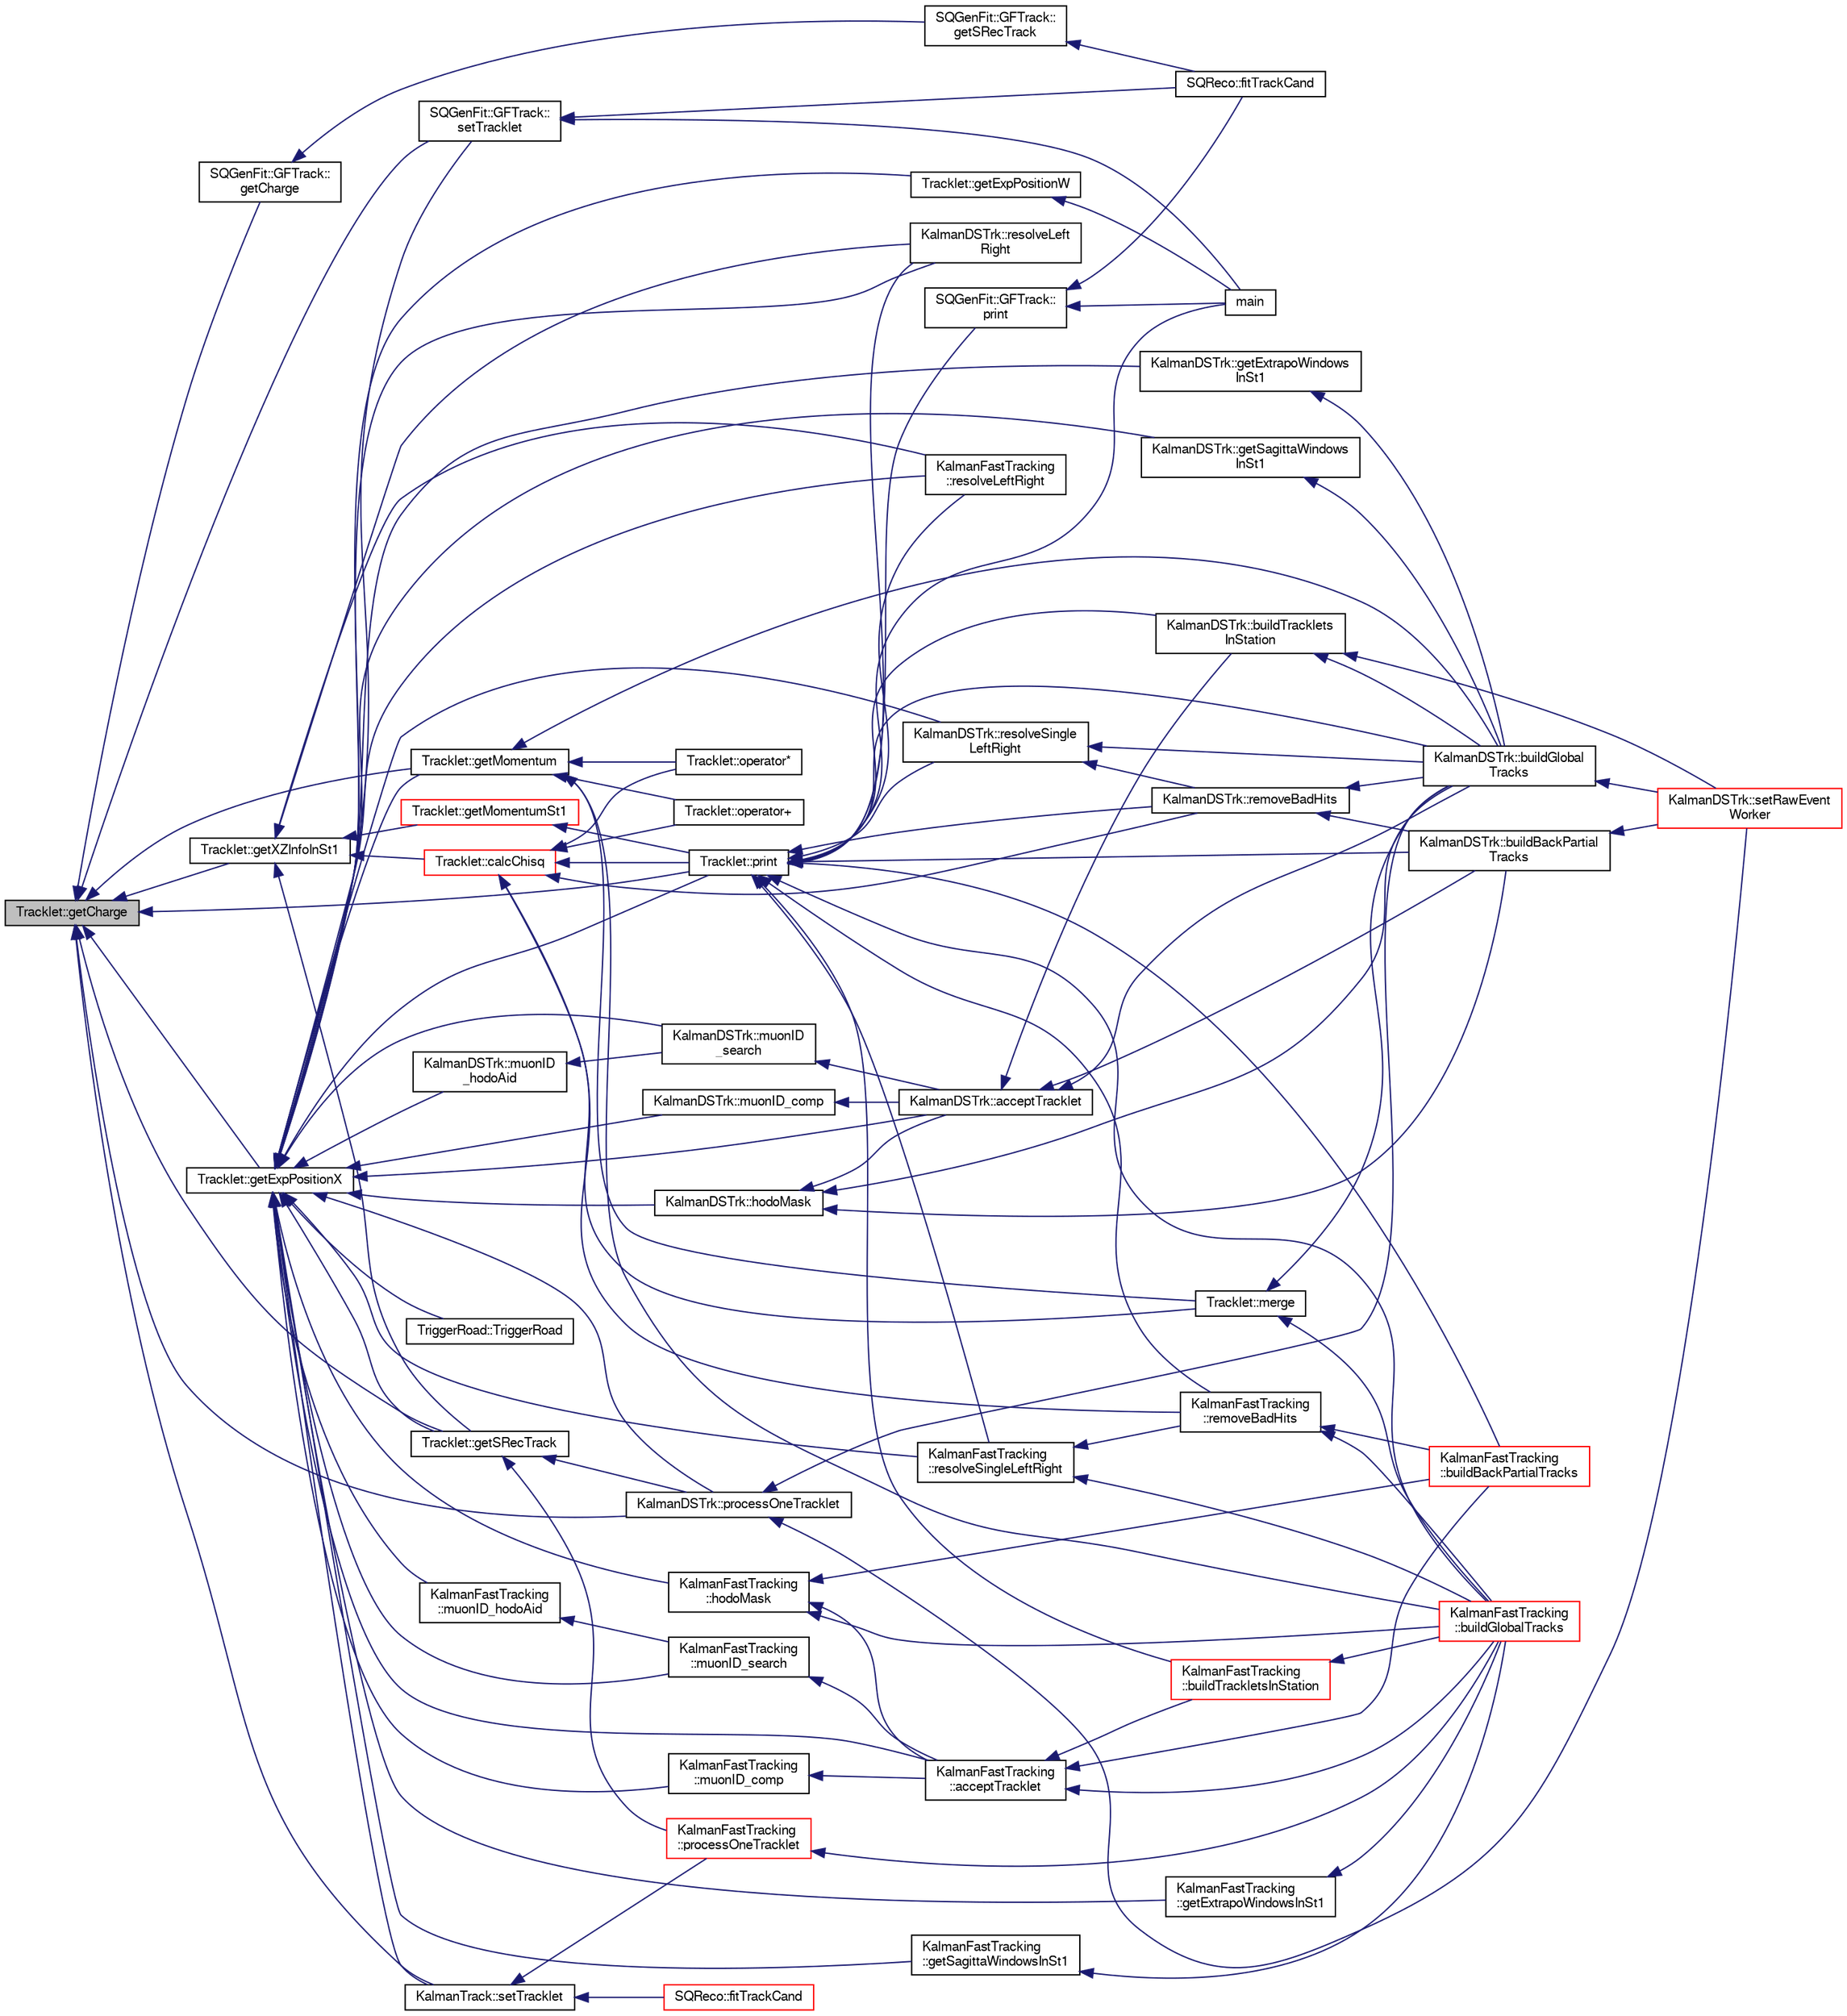digraph "Tracklet::getCharge"
{
  bgcolor="transparent";
  edge [fontname="FreeSans",fontsize="10",labelfontname="FreeSans",labelfontsize="10"];
  node [fontname="FreeSans",fontsize="10",shape=record];
  rankdir="LR";
  Node1 [label="Tracklet::getCharge",height=0.2,width=0.4,color="black", fillcolor="grey75", style="filled" fontcolor="black"];
  Node1 -> Node2 [dir="back",color="midnightblue",fontsize="10",style="solid",fontname="FreeSans"];
  Node2 [label="SQGenFit::GFTrack::\lgetCharge",height=0.2,width=0.4,color="black",URL="$d2/d6b/classSQGenFit_1_1GFTrack.html#ae33e1158068ee975ecd9d33343609bd6"];
  Node2 -> Node3 [dir="back",color="midnightblue",fontsize="10",style="solid",fontname="FreeSans"];
  Node3 [label="SQGenFit::GFTrack::\lgetSRecTrack",height=0.2,width=0.4,color="black",URL="$d2/d6b/classSQGenFit_1_1GFTrack.html#a4c47a82cf378aae1787e2dc4d168b658"];
  Node3 -> Node4 [dir="back",color="midnightblue",fontsize="10",style="solid",fontname="FreeSans"];
  Node4 [label="SQReco::fitTrackCand",height=0.2,width=0.4,color="black",URL="$df/df2/classSQReco.html#a32bb088e7896b2ecdb5b9aa4df1f6a50"];
  Node1 -> Node5 [dir="back",color="midnightblue",fontsize="10",style="solid",fontname="FreeSans"];
  Node5 [label="Tracklet::getExpPositionX",height=0.2,width=0.4,color="black",URL="$d2/d26/classTracklet.html#a34dc65d53a8d13dd4f2cf35ee7f24573"];
  Node5 -> Node6 [dir="back",color="midnightblue",fontsize="10",style="solid",fontname="FreeSans"];
  Node6 [label="Tracklet::getExpPositionW",height=0.2,width=0.4,color="black",URL="$d2/d26/classTracklet.html#ab125c1619403036725588cd05b653407"];
  Node6 -> Node7 [dir="back",color="midnightblue",fontsize="10",style="solid",fontname="FreeSans"];
  Node7 [label="main",height=0.2,width=0.4,color="black",URL="$db/d86/test__minimum_8cxx.html#a0ddf1224851353fc92bfbff6f499fa97"];
  Node5 -> Node8 [dir="back",color="midnightblue",fontsize="10",style="solid",fontname="FreeSans"];
  Node8 [label="Tracklet::getMomentum",height=0.2,width=0.4,color="black",URL="$d2/d26/classTracklet.html#a766bdd8c80191d06012bb3d0b7d8c889"];
  Node8 -> Node9 [dir="back",color="midnightblue",fontsize="10",style="solid",fontname="FreeSans"];
  Node9 [label="Tracklet::operator+",height=0.2,width=0.4,color="black",URL="$d2/d26/classTracklet.html#a0e6fb425d4423914f238597eef32ca60"];
  Node8 -> Node10 [dir="back",color="midnightblue",fontsize="10",style="solid",fontname="FreeSans"];
  Node10 [label="Tracklet::operator*",height=0.2,width=0.4,color="black",URL="$d2/d26/classTracklet.html#a78f7ac6a09d7778af318fcb72f73a13d"];
  Node8 -> Node11 [dir="back",color="midnightblue",fontsize="10",style="solid",fontname="FreeSans"];
  Node11 [label="Tracklet::merge",height=0.2,width=0.4,color="black",URL="$d2/d26/classTracklet.html#aee5b5f15d7f0485b9bb3897defcea876"];
  Node11 -> Node12 [dir="back",color="midnightblue",fontsize="10",style="solid",fontname="FreeSans"];
  Node12 [label="KalmanFastTracking\l::buildGlobalTracks",height=0.2,width=0.4,color="red",URL="$d3/d46/classKalmanFastTracking.html#a53c93bc5e58b3560d1cfb42e84bbe95c"];
  Node11 -> Node13 [dir="back",color="midnightblue",fontsize="10",style="solid",fontname="FreeSans"];
  Node13 [label="KalmanDSTrk::buildGlobal\lTracks",height=0.2,width=0.4,color="black",URL="$db/daa/classKalmanDSTrk.html#adf4981f081f2606bf3412851eaa62eb0"];
  Node13 -> Node14 [dir="back",color="midnightblue",fontsize="10",style="solid",fontname="FreeSans"];
  Node14 [label="KalmanDSTrk::setRawEvent\lWorker",height=0.2,width=0.4,color="red",URL="$db/daa/classKalmanDSTrk.html#a58ceb0cdcf685588b2a543d7a9c2bf9d"];
  Node8 -> Node12 [dir="back",color="midnightblue",fontsize="10",style="solid",fontname="FreeSans"];
  Node8 -> Node13 [dir="back",color="midnightblue",fontsize="10",style="solid",fontname="FreeSans"];
  Node5 -> Node15 [dir="back",color="midnightblue",fontsize="10",style="solid",fontname="FreeSans"];
  Node15 [label="Tracklet::getSRecTrack",height=0.2,width=0.4,color="black",URL="$d2/d26/classTracklet.html#aa0ca7e43f4d1359b0068c35299a70db5"];
  Node15 -> Node16 [dir="back",color="midnightblue",fontsize="10",style="solid",fontname="FreeSans"];
  Node16 [label="KalmanFastTracking\l::processOneTracklet",height=0.2,width=0.4,color="red",URL="$d3/d46/classKalmanFastTracking.html#ac0b6441647d023db04c618a35fd2a8cd",tooltip="Track fitting stuff. "];
  Node16 -> Node12 [dir="back",color="midnightblue",fontsize="10",style="solid",fontname="FreeSans"];
  Node15 -> Node17 [dir="back",color="midnightblue",fontsize="10",style="solid",fontname="FreeSans"];
  Node17 [label="KalmanDSTrk::processOneTracklet",height=0.2,width=0.4,color="black",URL="$db/daa/classKalmanDSTrk.html#ace95cba717e2c3b24dfb46e8d458f61a",tooltip="Track fitting stuff. "];
  Node17 -> Node13 [dir="back",color="midnightblue",fontsize="10",style="solid",fontname="FreeSans"];
  Node17 -> Node14 [dir="back",color="midnightblue",fontsize="10",style="solid",fontname="FreeSans"];
  Node5 -> Node18 [dir="back",color="midnightblue",fontsize="10",style="solid",fontname="FreeSans"];
  Node18 [label="Tracklet::print",height=0.2,width=0.4,color="black",URL="$d2/d26/classTracklet.html#ae35d72a1a17879f996f97a31df948db4"];
  Node18 -> Node19 [dir="back",color="midnightblue",fontsize="10",style="solid",fontname="FreeSans"];
  Node19 [label="KalmanFastTracking\l::buildBackPartialTracks",height=0.2,width=0.4,color="red",URL="$d3/d46/classKalmanFastTracking.html#a53e313d5cd40faa789fbe1dbe716f192"];
  Node18 -> Node12 [dir="back",color="midnightblue",fontsize="10",style="solid",fontname="FreeSans"];
  Node18 -> Node20 [dir="back",color="midnightblue",fontsize="10",style="solid",fontname="FreeSans"];
  Node20 [label="KalmanFastTracking\l::resolveLeftRight",height=0.2,width=0.4,color="black",URL="$d3/d46/classKalmanFastTracking.html#a85b3cc71d34ec9adabb6956b0a279821"];
  Node18 -> Node21 [dir="back",color="midnightblue",fontsize="10",style="solid",fontname="FreeSans"];
  Node21 [label="KalmanFastTracking\l::resolveSingleLeftRight",height=0.2,width=0.4,color="black",URL="$d3/d46/classKalmanFastTracking.html#ac550362b5ae3fca6231ae3f0e5259a62"];
  Node21 -> Node12 [dir="back",color="midnightblue",fontsize="10",style="solid",fontname="FreeSans"];
  Node21 -> Node22 [dir="back",color="midnightblue",fontsize="10",style="solid",fontname="FreeSans"];
  Node22 [label="KalmanFastTracking\l::removeBadHits",height=0.2,width=0.4,color="black",URL="$d3/d46/classKalmanFastTracking.html#a1f8aefdf54827f85127e60787ac08053"];
  Node22 -> Node19 [dir="back",color="midnightblue",fontsize="10",style="solid",fontname="FreeSans"];
  Node22 -> Node12 [dir="back",color="midnightblue",fontsize="10",style="solid",fontname="FreeSans"];
  Node18 -> Node22 [dir="back",color="midnightblue",fontsize="10",style="solid",fontname="FreeSans"];
  Node18 -> Node23 [dir="back",color="midnightblue",fontsize="10",style="solid",fontname="FreeSans"];
  Node23 [label="KalmanFastTracking\l::buildTrackletsInStation",height=0.2,width=0.4,color="red",URL="$d3/d46/classKalmanFastTracking.html#a4aab1bd454f44de3a3ed2569efeca4b7",tooltip="Tracklet finding stuff. "];
  Node23 -> Node12 [dir="back",color="midnightblue",fontsize="10",style="solid",fontname="FreeSans"];
  Node18 -> Node24 [dir="back",color="midnightblue",fontsize="10",style="solid",fontname="FreeSans"];
  Node24 [label="KalmanDSTrk::buildBackPartial\lTracks",height=0.2,width=0.4,color="black",URL="$db/daa/classKalmanDSTrk.html#a1d246a6aacb8828783f887e82bb74cd1"];
  Node24 -> Node14 [dir="back",color="midnightblue",fontsize="10",style="solid",fontname="FreeSans"];
  Node18 -> Node13 [dir="back",color="midnightblue",fontsize="10",style="solid",fontname="FreeSans"];
  Node18 -> Node25 [dir="back",color="midnightblue",fontsize="10",style="solid",fontname="FreeSans"];
  Node25 [label="KalmanDSTrk::resolveLeft\lRight",height=0.2,width=0.4,color="black",URL="$db/daa/classKalmanDSTrk.html#aaeca9d42cf00a9eec5c106f44bab986c"];
  Node18 -> Node26 [dir="back",color="midnightblue",fontsize="10",style="solid",fontname="FreeSans"];
  Node26 [label="KalmanDSTrk::resolveSingle\lLeftRight",height=0.2,width=0.4,color="black",URL="$db/daa/classKalmanDSTrk.html#a21fe29527e13bd2493781fc87c8c3a61"];
  Node26 -> Node13 [dir="back",color="midnightblue",fontsize="10",style="solid",fontname="FreeSans"];
  Node26 -> Node27 [dir="back",color="midnightblue",fontsize="10",style="solid",fontname="FreeSans"];
  Node27 [label="KalmanDSTrk::removeBadHits",height=0.2,width=0.4,color="black",URL="$db/daa/classKalmanDSTrk.html#a3f6e88dab44e27eebd46211c27a144ec"];
  Node27 -> Node24 [dir="back",color="midnightblue",fontsize="10",style="solid",fontname="FreeSans"];
  Node27 -> Node13 [dir="back",color="midnightblue",fontsize="10",style="solid",fontname="FreeSans"];
  Node18 -> Node27 [dir="back",color="midnightblue",fontsize="10",style="solid",fontname="FreeSans"];
  Node18 -> Node28 [dir="back",color="midnightblue",fontsize="10",style="solid",fontname="FreeSans"];
  Node28 [label="KalmanDSTrk::buildTracklets\lInStation",height=0.2,width=0.4,color="black",URL="$db/daa/classKalmanDSTrk.html#ab77ac8dc274c5df2658d12c96494d29e",tooltip="Tracklet finding stuff. "];
  Node28 -> Node13 [dir="back",color="midnightblue",fontsize="10",style="solid",fontname="FreeSans"];
  Node28 -> Node14 [dir="back",color="midnightblue",fontsize="10",style="solid",fontname="FreeSans"];
  Node18 -> Node29 [dir="back",color="midnightblue",fontsize="10",style="solid",fontname="FreeSans"];
  Node29 [label="SQGenFit::GFTrack::\lprint",height=0.2,width=0.4,color="black",URL="$d2/d6b/classSQGenFit_1_1GFTrack.html#a11e6a9fba368ce5f8116ad4d660e4c52"];
  Node29 -> Node4 [dir="back",color="midnightblue",fontsize="10",style="solid",fontname="FreeSans"];
  Node29 -> Node7 [dir="back",color="midnightblue",fontsize="10",style="solid",fontname="FreeSans"];
  Node18 -> Node7 [dir="back",color="midnightblue",fontsize="10",style="solid",fontname="FreeSans"];
  Node5 -> Node30 [dir="back",color="midnightblue",fontsize="10",style="solid",fontname="FreeSans"];
  Node30 [label="TriggerRoad::TriggerRoad",height=0.2,width=0.4,color="black",URL="$d5/d72/classTriggerRoad.html#a1c747a90cfbae04f3aa25355563c108e"];
  Node5 -> Node31 [dir="back",color="midnightblue",fontsize="10",style="solid",fontname="FreeSans"];
  Node31 [label="KalmanTrack::setTracklet",height=0.2,width=0.4,color="black",URL="$d9/dc3/classKalmanTrack.html#a6f7c31741c4b9511563da7a4ef532210"];
  Node31 -> Node32 [dir="back",color="midnightblue",fontsize="10",style="solid",fontname="FreeSans"];
  Node32 [label="SQReco::fitTrackCand",height=0.2,width=0.4,color="red",URL="$df/df2/classSQReco.html#a2d24deb38cf514e80e9b53199f2c81a9"];
  Node31 -> Node16 [dir="back",color="midnightblue",fontsize="10",style="solid",fontname="FreeSans"];
  Node5 -> Node20 [dir="back",color="midnightblue",fontsize="10",style="solid",fontname="FreeSans"];
  Node5 -> Node21 [dir="back",color="midnightblue",fontsize="10",style="solid",fontname="FreeSans"];
  Node5 -> Node33 [dir="back",color="midnightblue",fontsize="10",style="solid",fontname="FreeSans"];
  Node33 [label="KalmanFastTracking\l::acceptTracklet",height=0.2,width=0.4,color="black",URL="$d3/d46/classKalmanFastTracking.html#a3e34ec4cc289246ef9842e3482e0b1cc"];
  Node33 -> Node19 [dir="back",color="midnightblue",fontsize="10",style="solid",fontname="FreeSans"];
  Node33 -> Node12 [dir="back",color="midnightblue",fontsize="10",style="solid",fontname="FreeSans"];
  Node33 -> Node23 [dir="back",color="midnightblue",fontsize="10",style="solid",fontname="FreeSans"];
  Node5 -> Node34 [dir="back",color="midnightblue",fontsize="10",style="solid",fontname="FreeSans"];
  Node34 [label="KalmanFastTracking\l::hodoMask",height=0.2,width=0.4,color="black",URL="$d3/d46/classKalmanFastTracking.html#a2ba7e37a8c501ba0e84a3036b292c0d7"];
  Node34 -> Node33 [dir="back",color="midnightblue",fontsize="10",style="solid",fontname="FreeSans"];
  Node34 -> Node19 [dir="back",color="midnightblue",fontsize="10",style="solid",fontname="FreeSans"];
  Node34 -> Node12 [dir="back",color="midnightblue",fontsize="10",style="solid",fontname="FreeSans"];
  Node5 -> Node35 [dir="back",color="midnightblue",fontsize="10",style="solid",fontname="FreeSans"];
  Node35 [label="KalmanFastTracking\l::muonID_search",height=0.2,width=0.4,color="black",URL="$d3/d46/classKalmanFastTracking.html#ae2301f2d29aa4ca6c8af4d91a43ba909"];
  Node35 -> Node33 [dir="back",color="midnightblue",fontsize="10",style="solid",fontname="FreeSans"];
  Node5 -> Node36 [dir="back",color="midnightblue",fontsize="10",style="solid",fontname="FreeSans"];
  Node36 [label="KalmanFastTracking\l::muonID_comp",height=0.2,width=0.4,color="black",URL="$d3/d46/classKalmanFastTracking.html#a7c857ddd6f4f6efc7d585bc51a78d01b"];
  Node36 -> Node33 [dir="back",color="midnightblue",fontsize="10",style="solid",fontname="FreeSans"];
  Node5 -> Node37 [dir="back",color="midnightblue",fontsize="10",style="solid",fontname="FreeSans"];
  Node37 [label="KalmanFastTracking\l::muonID_hodoAid",height=0.2,width=0.4,color="black",URL="$d3/d46/classKalmanFastTracking.html#ab9097108e13ba257954b854f2bc2e45b"];
  Node37 -> Node35 [dir="back",color="midnightblue",fontsize="10",style="solid",fontname="FreeSans"];
  Node5 -> Node38 [dir="back",color="midnightblue",fontsize="10",style="solid",fontname="FreeSans"];
  Node38 [label="KalmanFastTracking\l::getExtrapoWindowsInSt1",height=0.2,width=0.4,color="black",URL="$d3/d46/classKalmanFastTracking.html#a34696f18730ace99b63e9ec40abb3f2c"];
  Node38 -> Node12 [dir="back",color="midnightblue",fontsize="10",style="solid",fontname="FreeSans"];
  Node5 -> Node39 [dir="back",color="midnightblue",fontsize="10",style="solid",fontname="FreeSans"];
  Node39 [label="KalmanFastTracking\l::getSagittaWindowsInSt1",height=0.2,width=0.4,color="black",URL="$d3/d46/classKalmanFastTracking.html#a84d901e24def2f971d1b011e9f215b88"];
  Node39 -> Node12 [dir="back",color="midnightblue",fontsize="10",style="solid",fontname="FreeSans"];
  Node5 -> Node25 [dir="back",color="midnightblue",fontsize="10",style="solid",fontname="FreeSans"];
  Node5 -> Node26 [dir="back",color="midnightblue",fontsize="10",style="solid",fontname="FreeSans"];
  Node5 -> Node40 [dir="back",color="midnightblue",fontsize="10",style="solid",fontname="FreeSans"];
  Node40 [label="KalmanDSTrk::acceptTracklet",height=0.2,width=0.4,color="black",URL="$db/daa/classKalmanDSTrk.html#ac07dbe14e15a8c5fbbca52c118865d33"];
  Node40 -> Node24 [dir="back",color="midnightblue",fontsize="10",style="solid",fontname="FreeSans"];
  Node40 -> Node13 [dir="back",color="midnightblue",fontsize="10",style="solid",fontname="FreeSans"];
  Node40 -> Node28 [dir="back",color="midnightblue",fontsize="10",style="solid",fontname="FreeSans"];
  Node5 -> Node41 [dir="back",color="midnightblue",fontsize="10",style="solid",fontname="FreeSans"];
  Node41 [label="KalmanDSTrk::hodoMask",height=0.2,width=0.4,color="black",URL="$db/daa/classKalmanDSTrk.html#ad56551b49302a8483ec62d2e5b830085"];
  Node41 -> Node40 [dir="back",color="midnightblue",fontsize="10",style="solid",fontname="FreeSans"];
  Node41 -> Node24 [dir="back",color="midnightblue",fontsize="10",style="solid",fontname="FreeSans"];
  Node41 -> Node13 [dir="back",color="midnightblue",fontsize="10",style="solid",fontname="FreeSans"];
  Node5 -> Node42 [dir="back",color="midnightblue",fontsize="10",style="solid",fontname="FreeSans"];
  Node42 [label="KalmanDSTrk::muonID\l_search",height=0.2,width=0.4,color="black",URL="$db/daa/classKalmanDSTrk.html#ad5e83ecd7c597cedf5dab19a73aeb1f5"];
  Node42 -> Node40 [dir="back",color="midnightblue",fontsize="10",style="solid",fontname="FreeSans"];
  Node5 -> Node43 [dir="back",color="midnightblue",fontsize="10",style="solid",fontname="FreeSans"];
  Node43 [label="KalmanDSTrk::muonID_comp",height=0.2,width=0.4,color="black",URL="$db/daa/classKalmanDSTrk.html#a4c7987b3b868494c5c16695f151cd0f1"];
  Node43 -> Node40 [dir="back",color="midnightblue",fontsize="10",style="solid",fontname="FreeSans"];
  Node5 -> Node44 [dir="back",color="midnightblue",fontsize="10",style="solid",fontname="FreeSans"];
  Node44 [label="KalmanDSTrk::muonID\l_hodoAid",height=0.2,width=0.4,color="black",URL="$db/daa/classKalmanDSTrk.html#a4b3c56c9abbdcc00ab0c79205b9aa82b"];
  Node44 -> Node42 [dir="back",color="midnightblue",fontsize="10",style="solid",fontname="FreeSans"];
  Node5 -> Node45 [dir="back",color="midnightblue",fontsize="10",style="solid",fontname="FreeSans"];
  Node45 [label="KalmanDSTrk::getExtrapoWindows\lInSt1",height=0.2,width=0.4,color="black",URL="$db/daa/classKalmanDSTrk.html#acbf1658718f2fbe59d795d6f41a20027"];
  Node45 -> Node13 [dir="back",color="midnightblue",fontsize="10",style="solid",fontname="FreeSans"];
  Node5 -> Node46 [dir="back",color="midnightblue",fontsize="10",style="solid",fontname="FreeSans"];
  Node46 [label="KalmanDSTrk::getSagittaWindows\lInSt1",height=0.2,width=0.4,color="black",URL="$db/daa/classKalmanDSTrk.html#a9478d29eb6c32ab6a465c6f9eed0f060"];
  Node46 -> Node13 [dir="back",color="midnightblue",fontsize="10",style="solid",fontname="FreeSans"];
  Node5 -> Node17 [dir="back",color="midnightblue",fontsize="10",style="solid",fontname="FreeSans"];
  Node5 -> Node47 [dir="back",color="midnightblue",fontsize="10",style="solid",fontname="FreeSans"];
  Node47 [label="SQGenFit::GFTrack::\lsetTracklet",height=0.2,width=0.4,color="black",URL="$d2/d6b/classSQGenFit_1_1GFTrack.html#aa12a74dbecdfcb395e1e3b44859ce6b8"];
  Node47 -> Node4 [dir="back",color="midnightblue",fontsize="10",style="solid",fontname="FreeSans"];
  Node47 -> Node7 [dir="back",color="midnightblue",fontsize="10",style="solid",fontname="FreeSans"];
  Node1 -> Node8 [dir="back",color="midnightblue",fontsize="10",style="solid",fontname="FreeSans"];
  Node1 -> Node15 [dir="back",color="midnightblue",fontsize="10",style="solid",fontname="FreeSans"];
  Node1 -> Node48 [dir="back",color="midnightblue",fontsize="10",style="solid",fontname="FreeSans"];
  Node48 [label="Tracklet::getXZInfoInSt1",height=0.2,width=0.4,color="black",URL="$d2/d26/classTracklet.html#a640bd5ca2291ae7828fe556502bc3d88"];
  Node48 -> Node49 [dir="back",color="midnightblue",fontsize="10",style="solid",fontname="FreeSans"];
  Node49 [label="Tracklet::calcChisq",height=0.2,width=0.4,color="red",URL="$d2/d26/classTracklet.html#af4572336b769b0e1f0b2d679887bab5d"];
  Node49 -> Node11 [dir="back",color="midnightblue",fontsize="10",style="solid",fontname="FreeSans"];
  Node49 -> Node10 [dir="back",color="midnightblue",fontsize="10",style="solid",fontname="FreeSans"];
  Node49 -> Node9 [dir="back",color="midnightblue",fontsize="10",style="solid",fontname="FreeSans"];
  Node49 -> Node18 [dir="back",color="midnightblue",fontsize="10",style="solid",fontname="FreeSans"];
  Node49 -> Node22 [dir="back",color="midnightblue",fontsize="10",style="solid",fontname="FreeSans"];
  Node49 -> Node27 [dir="back",color="midnightblue",fontsize="10",style="solid",fontname="FreeSans"];
  Node48 -> Node15 [dir="back",color="midnightblue",fontsize="10",style="solid",fontname="FreeSans"];
  Node48 -> Node50 [dir="back",color="midnightblue",fontsize="10",style="solid",fontname="FreeSans"];
  Node50 [label="Tracklet::getMomentumSt1",height=0.2,width=0.4,color="red",URL="$d2/d26/classTracklet.html#ac310f24d1ee58a7399dc27adda34631c"];
  Node50 -> Node18 [dir="back",color="midnightblue",fontsize="10",style="solid",fontname="FreeSans"];
  Node48 -> Node20 [dir="back",color="midnightblue",fontsize="10",style="solid",fontname="FreeSans"];
  Node48 -> Node25 [dir="back",color="midnightblue",fontsize="10",style="solid",fontname="FreeSans"];
  Node1 -> Node18 [dir="back",color="midnightblue",fontsize="10",style="solid",fontname="FreeSans"];
  Node1 -> Node17 [dir="back",color="midnightblue",fontsize="10",style="solid",fontname="FreeSans"];
  Node1 -> Node47 [dir="back",color="midnightblue",fontsize="10",style="solid",fontname="FreeSans"];
  Node1 -> Node31 [dir="back",color="midnightblue",fontsize="10",style="solid",fontname="FreeSans"];
}

